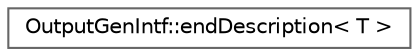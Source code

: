 digraph "Graphical Class Hierarchy"
{
 // INTERACTIVE_SVG=YES
 // LATEX_PDF_SIZE
  bgcolor="transparent";
  edge [fontname=Helvetica,fontsize=10,labelfontname=Helvetica,labelfontsize=10];
  node [fontname=Helvetica,fontsize=10,shape=box,height=0.2,width=0.4];
  rankdir="LR";
  Node0 [label="OutputGenIntf::endDescription\< T \>",height=0.2,width=0.4,color="grey40", fillcolor="white", style="filled",URL="$d9/d6a/struct_output_gen_intf_1_1end_description.html",tooltip=" "];
}

